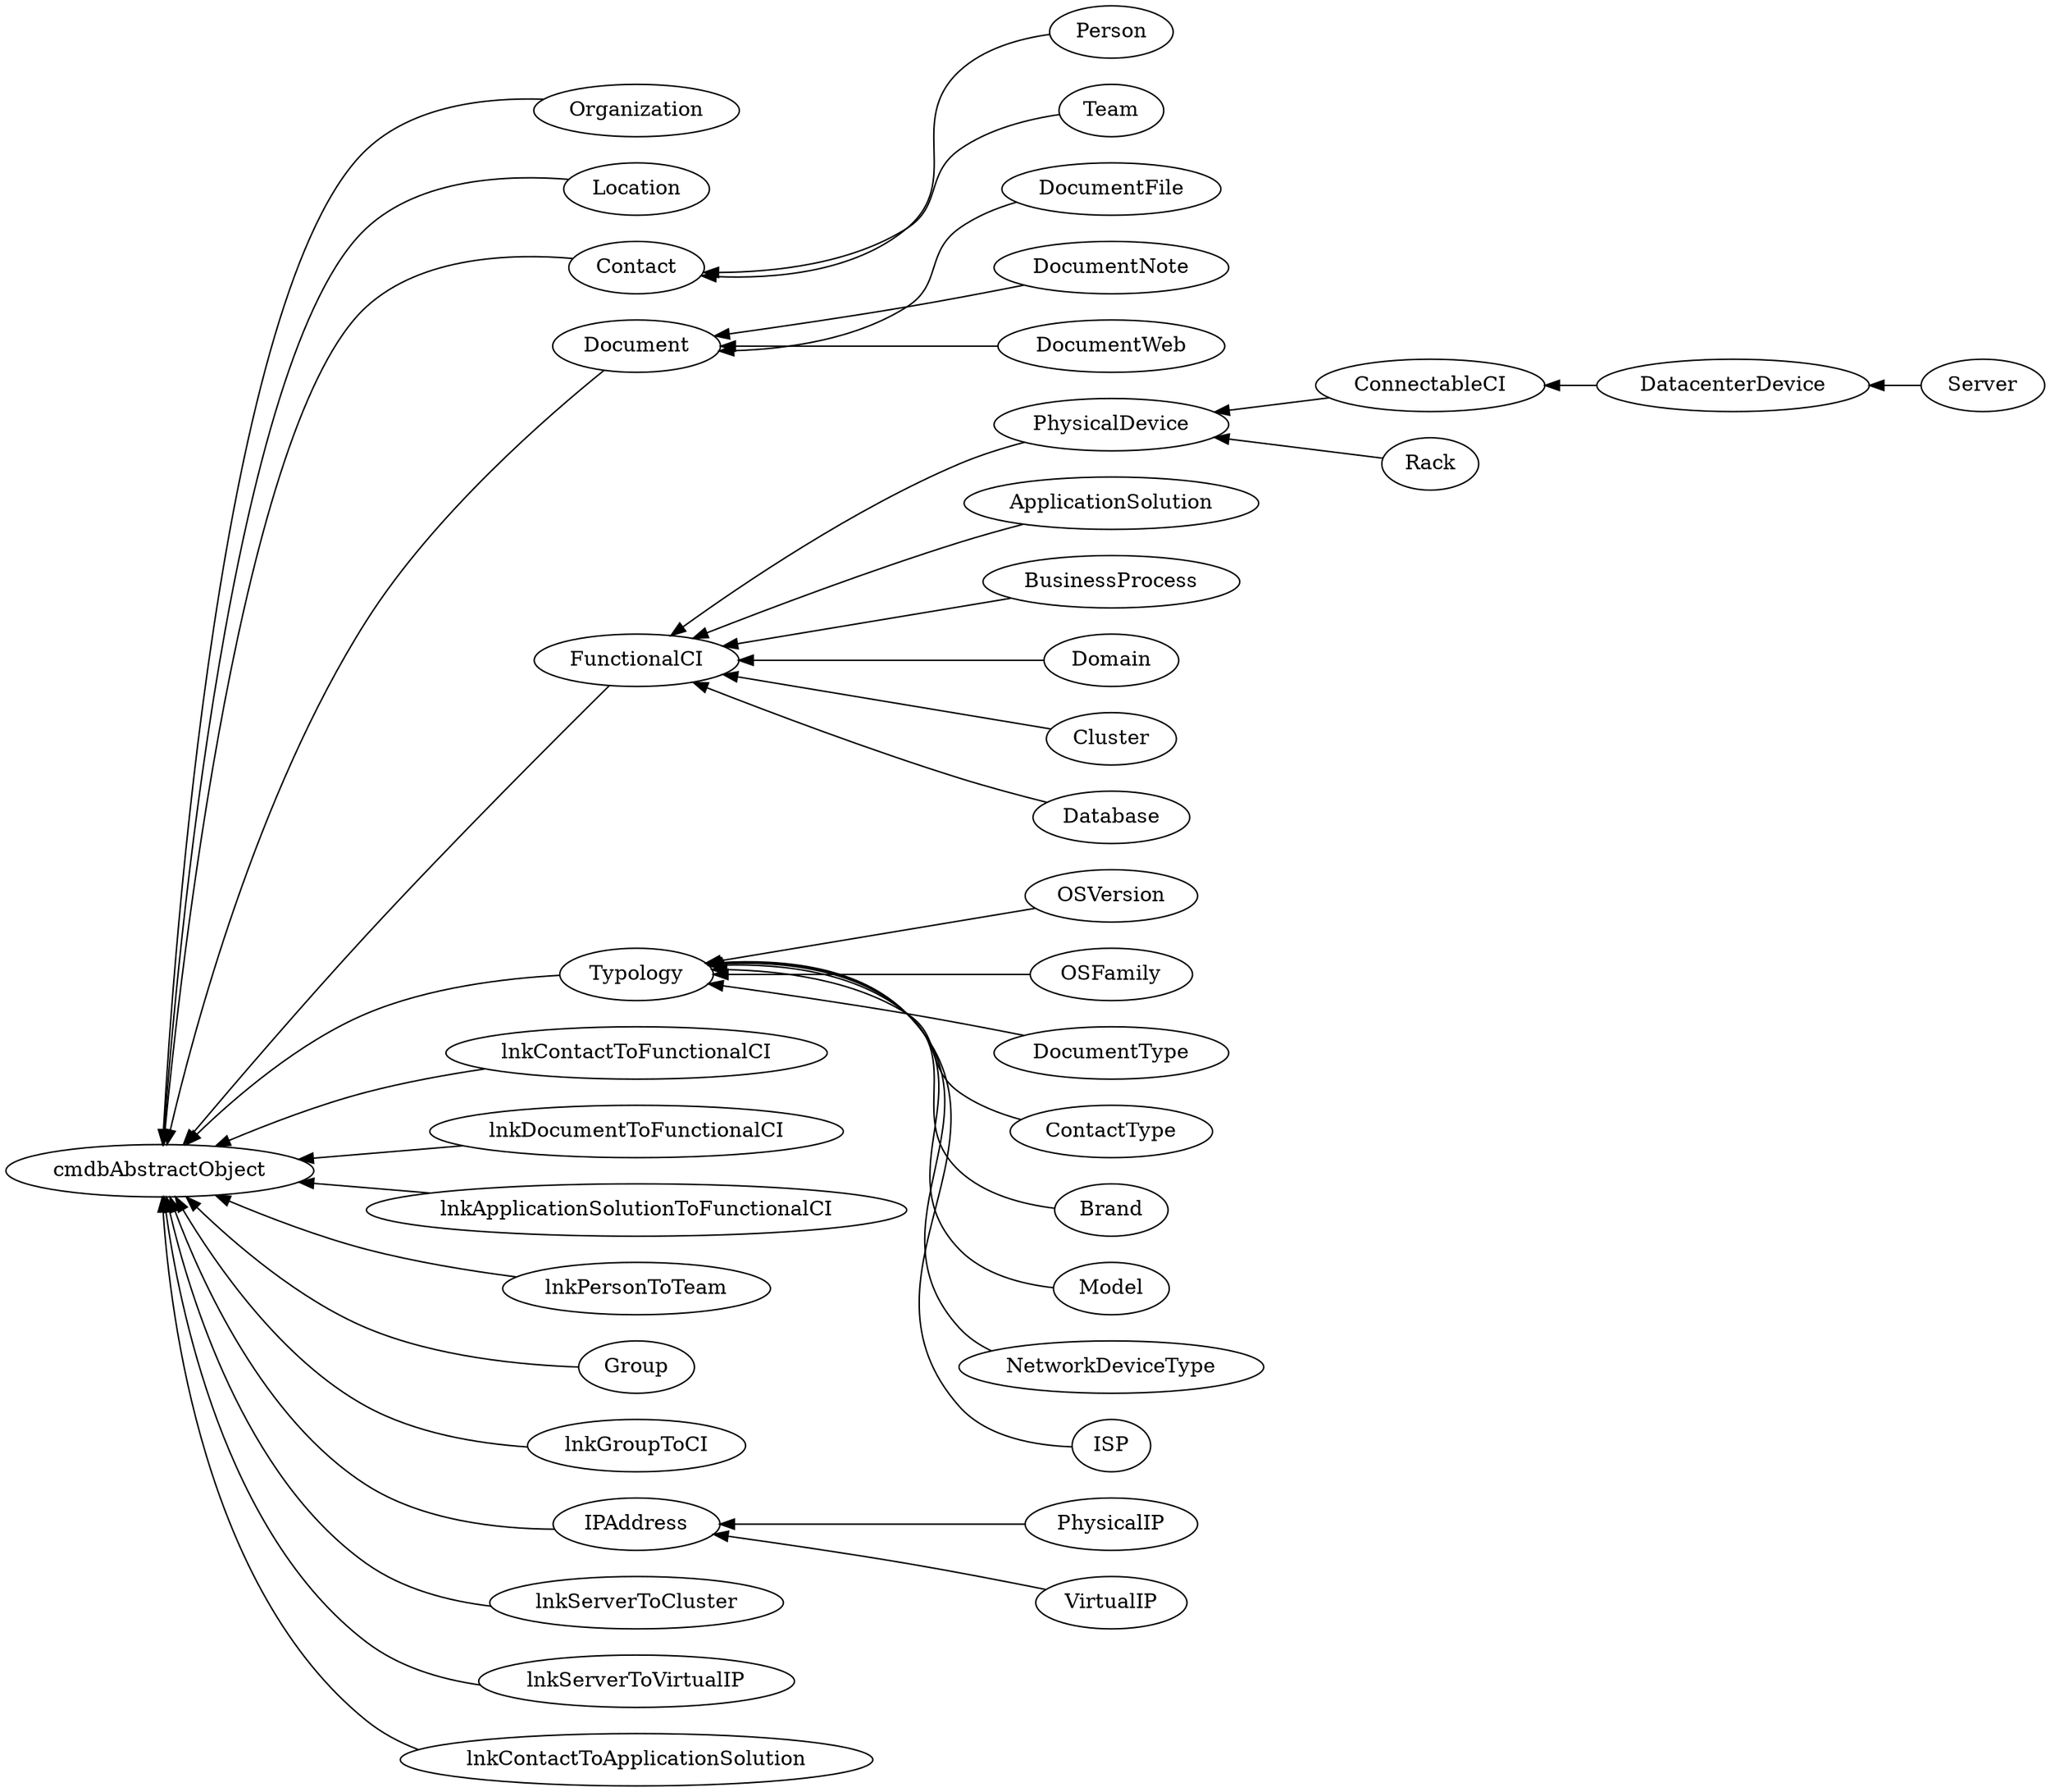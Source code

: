 digraph G{
rankdir=RL
Organization->cmdbAbstractObject
Location->cmdbAbstractObject
Contact->cmdbAbstractObject
Person->Contact
Team->Contact
Document->cmdbAbstractObject
DocumentFile->Document
DocumentNote->Document
DocumentWeb->Document
FunctionalCI->cmdbAbstractObject
PhysicalDevice->FunctionalCI
ConnectableCI->PhysicalDevice
DatacenterDevice->ConnectableCI
Server->DatacenterDevice
ApplicationSolution->FunctionalCI
BusinessProcess->FunctionalCI
Typology->cmdbAbstractObject
OSVersion->Typology
OSFamily->Typology
DocumentType->Typology
ContactType->Typology
Brand->Typology
Model->Typology
NetworkDeviceType->Typology
lnkContactToFunctionalCI->cmdbAbstractObject
lnkDocumentToFunctionalCI->cmdbAbstractObject
lnkApplicationSolutionToFunctionalCI->cmdbAbstractObject
lnkPersonToTeam->cmdbAbstractObject
Group->cmdbAbstractObject
lnkGroupToCI->cmdbAbstractObject
IPAddress->cmdbAbstractObject
PhysicalIP->IPAddress
VirtualIP->IPAddress
Domain->FunctionalCI
Cluster->FunctionalCI
Database->FunctionalCI
Rack->PhysicalDevice
ISP->Typology
lnkServerToCluster->cmdbAbstractObject
lnkServerToVirtualIP->cmdbAbstractObject
lnkContactToApplicationSolution->cmdbAbstractObject
}
